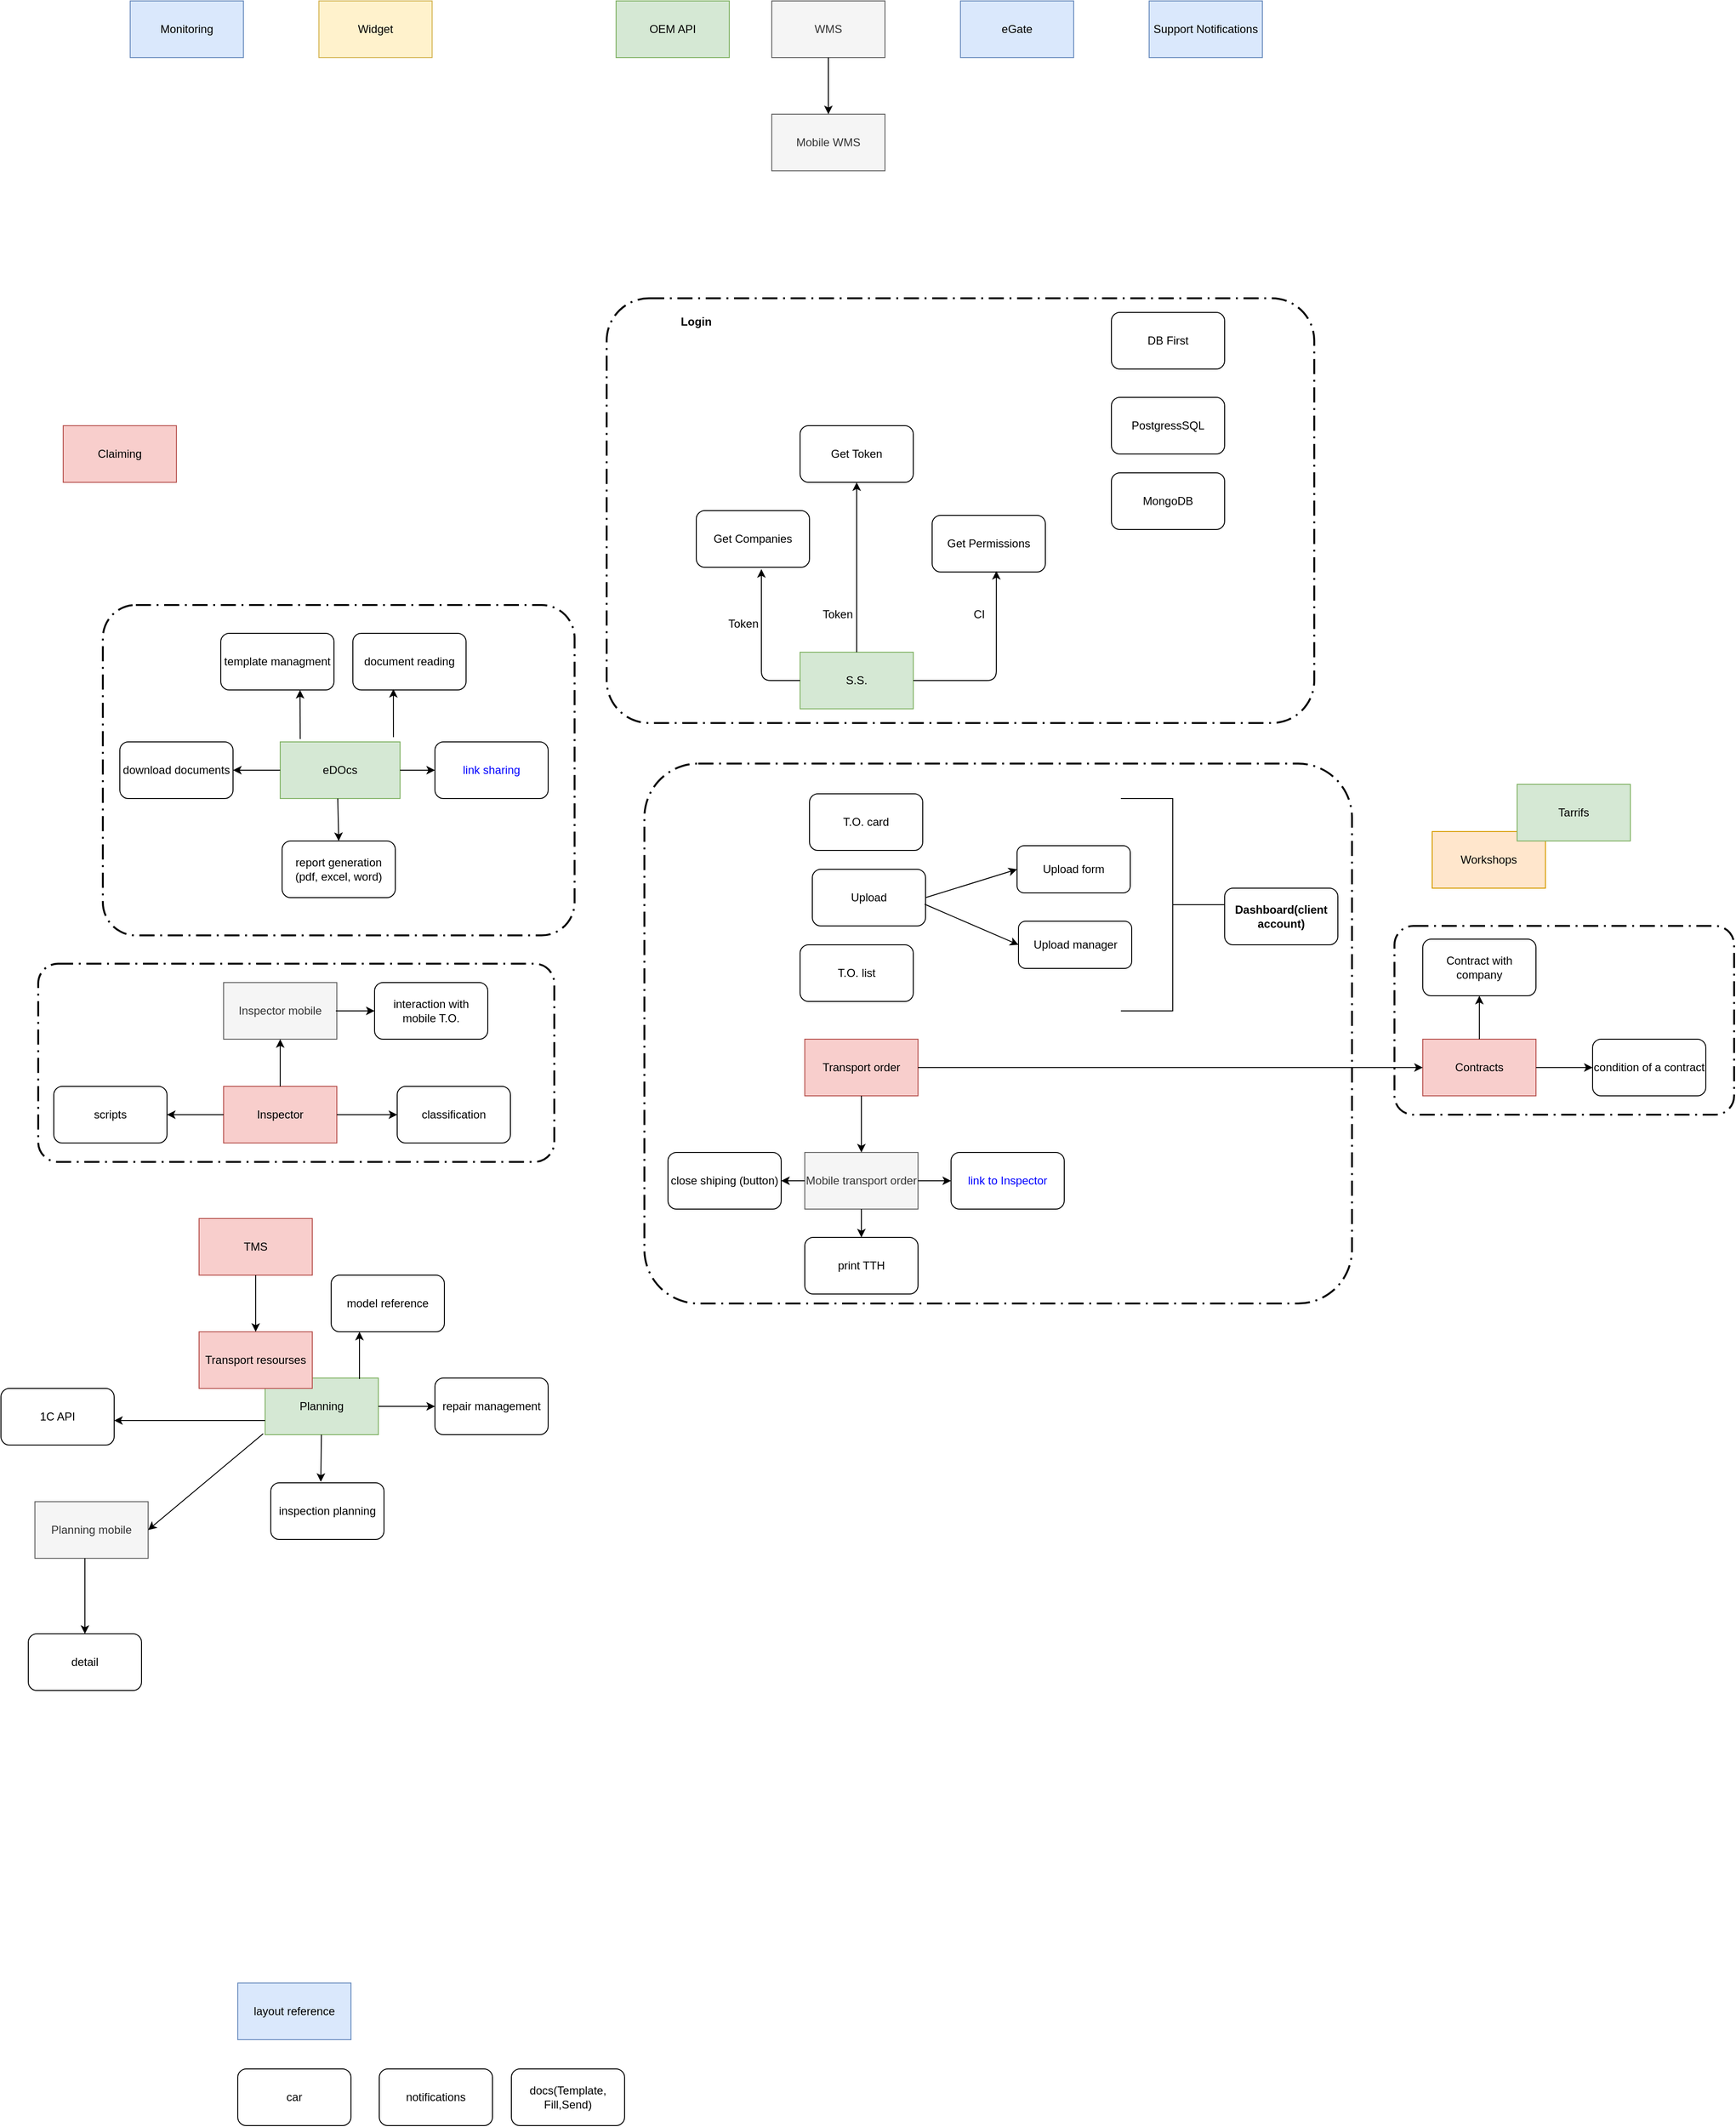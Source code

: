<mxfile version="12.1.9" type="github" pages="1">
  <diagram id="PTuiXg3LKWEgGaHr2Whp" name="Page-1">
    <mxGraphModel dx="2249" dy="1963" grid="1" gridSize="10" guides="1" tooltips="1" connect="1" arrows="1" fold="1" page="1" pageScale="1" pageWidth="827" pageHeight="1169" math="0" shadow="0">
      <root>
        <mxCell id="0"/>
        <mxCell id="1" parent="0"/>
        <mxCell id="SR8UItn_E_fKGA6fSKFd-1" value="Transport order" style="rounded=0;whiteSpace=wrap;html=1;fillColor=#f8cecc;strokeColor=#b85450;" parent="1" vertex="1">
          <mxGeometry x="335" y="660" width="120" height="60" as="geometry"/>
        </mxCell>
        <mxCell id="SR8UItn_E_fKGA6fSKFd-2" value="Mobile transport order" style="rounded=0;whiteSpace=wrap;html=1;fillColor=#f5f5f5;strokeColor=#666666;fontColor=#333333;" parent="1" vertex="1">
          <mxGeometry x="335" y="780" width="120" height="60" as="geometry"/>
        </mxCell>
        <mxCell id="SR8UItn_E_fKGA6fSKFd-3" value="" style="endArrow=classic;html=1;entryX=0.5;entryY=0;entryDx=0;entryDy=0;" parent="1" source="SR8UItn_E_fKGA6fSKFd-1" target="SR8UItn_E_fKGA6fSKFd-2" edge="1">
          <mxGeometry width="50" height="50" relative="1" as="geometry">
            <mxPoint x="285" y="780" as="sourcePoint"/>
            <mxPoint x="335" y="730" as="targetPoint"/>
          </mxGeometry>
        </mxCell>
        <mxCell id="SR8UItn_E_fKGA6fSKFd-4" value="WMS" style="rounded=0;whiteSpace=wrap;html=1;fillColor=#f5f5f5;strokeColor=#666666;fontColor=#333333;" parent="1" vertex="1">
          <mxGeometry x="300" y="-440" width="120" height="60" as="geometry"/>
        </mxCell>
        <mxCell id="SR8UItn_E_fKGA6fSKFd-5" value="Mobile WMS" style="rounded=0;whiteSpace=wrap;html=1;fillColor=#f5f5f5;strokeColor=#666666;fontColor=#333333;" parent="1" vertex="1">
          <mxGeometry x="300" y="-320" width="120" height="60" as="geometry"/>
        </mxCell>
        <mxCell id="SR8UItn_E_fKGA6fSKFd-6" value="Contracts" style="rounded=0;whiteSpace=wrap;html=1;fillColor=#f8cecc;strokeColor=#b85450;" parent="1" vertex="1">
          <mxGeometry x="990" y="660" width="120" height="60" as="geometry"/>
        </mxCell>
        <mxCell id="SR8UItn_E_fKGA6fSKFd-7" value="" style="endArrow=classic;html=1;exitX=1;exitY=0.5;exitDx=0;exitDy=0;entryX=0;entryY=0.5;entryDx=0;entryDy=0;" parent="1" source="SR8UItn_E_fKGA6fSKFd-1" target="SR8UItn_E_fKGA6fSKFd-6" edge="1">
          <mxGeometry width="50" height="50" relative="1" as="geometry">
            <mxPoint x="455" y="730" as="sourcePoint"/>
            <mxPoint x="505" y="680" as="targetPoint"/>
          </mxGeometry>
        </mxCell>
        <mxCell id="SR8UItn_E_fKGA6fSKFd-8" value="Workshops" style="rounded=0;whiteSpace=wrap;html=1;fillColor=#ffe6cc;strokeColor=#d79b00;" parent="1" vertex="1">
          <mxGeometry x="1000" y="440" width="120" height="60" as="geometry"/>
        </mxCell>
        <mxCell id="SR8UItn_E_fKGA6fSKFd-9" value="Tarrifs" style="rounded=0;whiteSpace=wrap;html=1;fillColor=#d5e8d4;strokeColor=#82b366;" parent="1" vertex="1">
          <mxGeometry x="1090" y="390" width="120" height="60" as="geometry"/>
        </mxCell>
        <mxCell id="SR8UItn_E_fKGA6fSKFd-10" value="eGate" style="rounded=0;whiteSpace=wrap;html=1;fillColor=#dae8fc;strokeColor=#6c8ebf;" parent="1" vertex="1">
          <mxGeometry x="500" y="-440" width="120" height="60" as="geometry"/>
        </mxCell>
        <mxCell id="SR8UItn_E_fKGA6fSKFd-11" value="Monitoring" style="rounded=0;whiteSpace=wrap;html=1;fillColor=#dae8fc;strokeColor=#6c8ebf;" parent="1" vertex="1">
          <mxGeometry x="-380" y="-440" width="120" height="60" as="geometry"/>
        </mxCell>
        <mxCell id="SR8UItn_E_fKGA6fSKFd-12" value="Planning" style="rounded=0;whiteSpace=wrap;html=1;fillColor=#d5e8d4;strokeColor=#82b366;" parent="1" vertex="1">
          <mxGeometry x="-237" y="1019" width="120" height="60" as="geometry"/>
        </mxCell>
        <mxCell id="SR8UItn_E_fKGA6fSKFd-13" value="Transport resourses" style="rounded=0;whiteSpace=wrap;html=1;fillColor=#f8cecc;strokeColor=#b85450;" parent="1" vertex="1">
          <mxGeometry x="-307" y="970" width="120" height="60" as="geometry"/>
        </mxCell>
        <mxCell id="SR8UItn_E_fKGA6fSKFd-14" value="eDOcs" style="rounded=0;whiteSpace=wrap;html=1;fillColor=#d5e8d4;strokeColor=#82b366;" parent="1" vertex="1">
          <mxGeometry x="-221" y="345" width="127" height="60" as="geometry"/>
        </mxCell>
        <mxCell id="SR8UItn_E_fKGA6fSKFd-15" value="Claiming" style="rounded=0;whiteSpace=wrap;html=1;fillColor=#f8cecc;strokeColor=#b85450;" parent="1" vertex="1">
          <mxGeometry x="-451" y="10" width="120" height="60" as="geometry"/>
        </mxCell>
        <mxCell id="SR8UItn_E_fKGA6fSKFd-16" value="Inspector" style="rounded=0;whiteSpace=wrap;html=1;fillColor=#f8cecc;strokeColor=#b85450;" parent="1" vertex="1">
          <mxGeometry x="-281" y="710" width="120" height="60" as="geometry"/>
        </mxCell>
        <mxCell id="SR8UItn_E_fKGA6fSKFd-17" value="Inspector mobile" style="rounded=0;whiteSpace=wrap;html=1;fillColor=#f5f5f5;strokeColor=#666666;fontColor=#333333;" parent="1" vertex="1">
          <mxGeometry x="-281" y="600" width="120" height="60" as="geometry"/>
        </mxCell>
        <mxCell id="SR8UItn_E_fKGA6fSKFd-18" value="" style="endArrow=classic;html=1;entryX=0.5;entryY=1;entryDx=0;entryDy=0;" parent="1" target="SR8UItn_E_fKGA6fSKFd-17" edge="1">
          <mxGeometry width="50" height="50" relative="1" as="geometry">
            <mxPoint x="-221" y="710" as="sourcePoint"/>
            <mxPoint x="-191" y="680" as="targetPoint"/>
          </mxGeometry>
        </mxCell>
        <mxCell id="SR8UItn_E_fKGA6fSKFd-19" value="S.S." style="rounded=0;whiteSpace=wrap;html=1;fillColor=#d5e8d4;strokeColor=#82b366;" parent="1" vertex="1">
          <mxGeometry x="330" y="250" width="120" height="60" as="geometry"/>
        </mxCell>
        <mxCell id="SR8UItn_E_fKGA6fSKFd-20" value="OEM API" style="rounded=0;whiteSpace=wrap;html=1;fillColor=#d5e8d4;strokeColor=#82b366;" parent="1" vertex="1">
          <mxGeometry x="135" y="-440" width="120" height="60" as="geometry"/>
        </mxCell>
        <mxCell id="SR8UItn_E_fKGA6fSKFd-21" value="Widget" style="rounded=0;whiteSpace=wrap;html=1;fillColor=#fff2cc;strokeColor=#d6b656;" parent="1" vertex="1">
          <mxGeometry x="-180" y="-440" width="120" height="60" as="geometry"/>
        </mxCell>
        <mxCell id="SR8UItn_E_fKGA6fSKFd-22" value="TMS" style="rounded=0;whiteSpace=wrap;html=1;fillColor=#f8cecc;strokeColor=#b85450;" parent="1" vertex="1">
          <mxGeometry x="-307" y="850" width="120" height="60" as="geometry"/>
        </mxCell>
        <mxCell id="SR8UItn_E_fKGA6fSKFd-24" value="" style="endArrow=classic;html=1;exitX=0.5;exitY=1;exitDx=0;exitDy=0;" parent="1" source="SR8UItn_E_fKGA6fSKFd-4" target="SR8UItn_E_fKGA6fSKFd-5" edge="1">
          <mxGeometry width="50" height="50" relative="1" as="geometry">
            <mxPoint x="290" y="-320" as="sourcePoint"/>
            <mxPoint x="340" y="-370" as="targetPoint"/>
          </mxGeometry>
        </mxCell>
        <mxCell id="SR8UItn_E_fKGA6fSKFd-25" value="Get Companies" style="rounded=1;whiteSpace=wrap;html=1;" parent="1" vertex="1">
          <mxGeometry x="220" y="100" width="120" height="60" as="geometry"/>
        </mxCell>
        <mxCell id="SR8UItn_E_fKGA6fSKFd-26" value="Get Permissions" style="rounded=1;whiteSpace=wrap;html=1;" parent="1" vertex="1">
          <mxGeometry x="470" y="105" width="120" height="60" as="geometry"/>
        </mxCell>
        <mxCell id="SR8UItn_E_fKGA6fSKFd-27" value="" style="endArrow=classic;html=1;exitX=0;exitY=0.5;exitDx=0;exitDy=0;entryX=0.575;entryY=1.033;entryDx=0;entryDy=0;entryPerimeter=0;" parent="1" source="SR8UItn_E_fKGA6fSKFd-19" target="SR8UItn_E_fKGA6fSKFd-25" edge="1">
          <mxGeometry width="50" height="50" relative="1" as="geometry">
            <mxPoint x="250" y="320" as="sourcePoint"/>
            <mxPoint x="290" y="210" as="targetPoint"/>
            <Array as="points">
              <mxPoint x="289" y="280"/>
            </Array>
          </mxGeometry>
        </mxCell>
        <mxCell id="SR8UItn_E_fKGA6fSKFd-28" value="" style="endArrow=classic;html=1;entryX=0.567;entryY=0.983;entryDx=0;entryDy=0;entryPerimeter=0;exitX=1;exitY=0.5;exitDx=0;exitDy=0;" parent="1" source="SR8UItn_E_fKGA6fSKFd-19" target="SR8UItn_E_fKGA6fSKFd-26" edge="1">
          <mxGeometry width="50" height="50" relative="1" as="geometry">
            <mxPoint x="460" y="300" as="sourcePoint"/>
            <mxPoint x="510" y="250" as="targetPoint"/>
            <Array as="points">
              <mxPoint x="538" y="280"/>
            </Array>
          </mxGeometry>
        </mxCell>
        <mxCell id="SR8UItn_E_fKGA6fSKFd-29" value="Get Token" style="rounded=1;whiteSpace=wrap;html=1;" parent="1" vertex="1">
          <mxGeometry x="330" y="10" width="120" height="60" as="geometry"/>
        </mxCell>
        <mxCell id="SR8UItn_E_fKGA6fSKFd-30" value="" style="endArrow=classic;html=1;entryX=0.5;entryY=1;entryDx=0;entryDy=0;" parent="1" source="SR8UItn_E_fKGA6fSKFd-19" target="SR8UItn_E_fKGA6fSKFd-29" edge="1">
          <mxGeometry width="50" height="50" relative="1" as="geometry">
            <mxPoint x="360" y="240" as="sourcePoint"/>
            <mxPoint x="400" y="120" as="targetPoint"/>
          </mxGeometry>
        </mxCell>
        <mxCell id="SR8UItn_E_fKGA6fSKFd-32" value="Token" style="text;html=1;strokeColor=none;fillColor=none;align=center;verticalAlign=middle;whiteSpace=wrap;rounded=0;" parent="1" vertex="1">
          <mxGeometry x="250" y="210" width="40" height="20" as="geometry"/>
        </mxCell>
        <mxCell id="SR8UItn_E_fKGA6fSKFd-33" value="Token" style="text;html=1;strokeColor=none;fillColor=none;align=center;verticalAlign=middle;whiteSpace=wrap;rounded=0;" parent="1" vertex="1">
          <mxGeometry x="350" y="200" width="40" height="20" as="geometry"/>
        </mxCell>
        <mxCell id="SR8UItn_E_fKGA6fSKFd-34" value="CI" style="text;html=1;strokeColor=none;fillColor=none;align=center;verticalAlign=middle;whiteSpace=wrap;rounded=0;" parent="1" vertex="1">
          <mxGeometry x="500" y="200" width="40" height="20" as="geometry"/>
        </mxCell>
        <mxCell id="SR8UItn_E_fKGA6fSKFd-36" value="" style="rounded=1;arcSize=10;dashed=1;strokeColor=#000000;fillColor=none;gradientColor=none;dashPattern=8 3 1 3;strokeWidth=2;" parent="1" vertex="1">
          <mxGeometry x="125" y="-125" width="750" height="450" as="geometry"/>
        </mxCell>
        <mxCell id="SR8UItn_E_fKGA6fSKFd-37" value="&lt;font style=&quot;font-size: 12px&quot;&gt;&lt;b&gt;Login&lt;/b&gt;&lt;/font&gt;" style="text;html=1;strokeColor=none;fillColor=none;align=center;verticalAlign=middle;whiteSpace=wrap;rounded=0;" parent="1" vertex="1">
          <mxGeometry x="170" y="-110" width="100" height="20" as="geometry"/>
        </mxCell>
        <mxCell id="SR8UItn_E_fKGA6fSKFd-38" value="DB First" style="rounded=1;whiteSpace=wrap;html=1;" parent="1" vertex="1">
          <mxGeometry x="660" y="-110" width="120" height="60" as="geometry"/>
        </mxCell>
        <mxCell id="SR8UItn_E_fKGA6fSKFd-39" value="PostgressSQL" style="rounded=1;whiteSpace=wrap;html=1;" parent="1" vertex="1">
          <mxGeometry x="660" y="-20" width="120" height="60" as="geometry"/>
        </mxCell>
        <mxCell id="SR8UItn_E_fKGA6fSKFd-40" value="MongoDB" style="rounded=1;whiteSpace=wrap;html=1;" parent="1" vertex="1">
          <mxGeometry x="660" y="60" width="120" height="60" as="geometry"/>
        </mxCell>
        <mxCell id="SR8UItn_E_fKGA6fSKFd-41" value="" style="rounded=1;arcSize=10;dashed=1;strokeColor=#000000;fillColor=none;gradientColor=none;dashPattern=8 3 1 3;strokeWidth=2;" parent="1" vertex="1">
          <mxGeometry x="165" y="368" width="750" height="572" as="geometry"/>
        </mxCell>
        <mxCell id="7x3MDn5NO5UKp1_px_gG-1" value="T.O. list" style="rounded=1;whiteSpace=wrap;html=1;" vertex="1" parent="1">
          <mxGeometry x="330" y="560" width="120" height="60" as="geometry"/>
        </mxCell>
        <mxCell id="7x3MDn5NO5UKp1_px_gG-2" value="T.O. card" style="rounded=1;whiteSpace=wrap;html=1;" vertex="1" parent="1">
          <mxGeometry x="340" y="400" width="120" height="60" as="geometry"/>
        </mxCell>
        <mxCell id="7x3MDn5NO5UKp1_px_gG-3" value="Upload" style="rounded=1;whiteSpace=wrap;html=1;" vertex="1" parent="1">
          <mxGeometry x="343" y="480" width="120" height="60" as="geometry"/>
        </mxCell>
        <mxCell id="7x3MDn5NO5UKp1_px_gG-5" value="Upload form" style="rounded=1;whiteSpace=wrap;html=1;" vertex="1" parent="1">
          <mxGeometry x="560" y="455" width="120" height="50" as="geometry"/>
        </mxCell>
        <mxCell id="7x3MDn5NO5UKp1_px_gG-6" value="" style="endArrow=classic;html=1;exitX=0.992;exitY=0.617;exitDx=0;exitDy=0;entryX=0;entryY=0.5;entryDx=0;entryDy=0;exitPerimeter=0;" edge="1" parent="1" source="7x3MDn5NO5UKp1_px_gG-3" target="7x3MDn5NO5UKp1_px_gG-7">
          <mxGeometry width="50" height="50" relative="1" as="geometry">
            <mxPoint x="580" y="630" as="sourcePoint"/>
            <mxPoint x="530" y="600" as="targetPoint"/>
          </mxGeometry>
        </mxCell>
        <mxCell id="7x3MDn5NO5UKp1_px_gG-7" value="Upload manager" style="rounded=1;whiteSpace=wrap;html=1;" vertex="1" parent="1">
          <mxGeometry x="561.5" y="535" width="120" height="50" as="geometry"/>
        </mxCell>
        <mxCell id="7x3MDn5NO5UKp1_px_gG-9" value="&lt;b&gt;Dashboard(client account)&lt;/b&gt;" style="rounded=1;whiteSpace=wrap;html=1;" vertex="1" parent="1">
          <mxGeometry x="780" y="500" width="120" height="60" as="geometry"/>
        </mxCell>
        <mxCell id="7x3MDn5NO5UKp1_px_gG-10" value="" style="html=1;shape=mxgraph.flowchart.annotation_2;align=left;labelPosition=right;rotation=-180;" vertex="1" parent="1">
          <mxGeometry x="670" y="405" width="110" height="225" as="geometry"/>
        </mxCell>
        <mxCell id="7x3MDn5NO5UKp1_px_gG-12" value="" style="endArrow=classic;html=1;exitX=1;exitY=0.5;exitDx=0;exitDy=0;entryX=0;entryY=0.5;entryDx=0;entryDy=0;" edge="1" parent="1" source="SR8UItn_E_fKGA6fSKFd-2" target="7x3MDn5NO5UKp1_px_gG-13">
          <mxGeometry width="50" height="50" relative="1" as="geometry">
            <mxPoint x="510" y="840" as="sourcePoint"/>
            <mxPoint x="530" y="810" as="targetPoint"/>
          </mxGeometry>
        </mxCell>
        <mxCell id="7x3MDn5NO5UKp1_px_gG-13" value="&lt;font color=&quot;#0000ff&quot;&gt;link to Inspector&lt;/font&gt;" style="rounded=1;whiteSpace=wrap;html=1;" vertex="1" parent="1">
          <mxGeometry x="490" y="780" width="120" height="60" as="geometry"/>
        </mxCell>
        <mxCell id="7x3MDn5NO5UKp1_px_gG-14" value="print TTH" style="rounded=1;whiteSpace=wrap;html=1;" vertex="1" parent="1">
          <mxGeometry x="335" y="870" width="120" height="60" as="geometry"/>
        </mxCell>
        <mxCell id="7x3MDn5NO5UKp1_px_gG-15" value="close shiping (button)" style="rounded=1;whiteSpace=wrap;html=1;" vertex="1" parent="1">
          <mxGeometry x="190" y="780" width="120" height="60" as="geometry"/>
        </mxCell>
        <mxCell id="7x3MDn5NO5UKp1_px_gG-16" value="" style="endArrow=classic;html=1;exitX=0.5;exitY=1;exitDx=0;exitDy=0;" edge="1" parent="1" source="SR8UItn_E_fKGA6fSKFd-2" target="7x3MDn5NO5UKp1_px_gG-14">
          <mxGeometry width="50" height="50" relative="1" as="geometry">
            <mxPoint x="350" y="890" as="sourcePoint"/>
            <mxPoint x="400" y="840" as="targetPoint"/>
          </mxGeometry>
        </mxCell>
        <mxCell id="7x3MDn5NO5UKp1_px_gG-17" value="" style="endArrow=classic;html=1;exitX=0;exitY=0.5;exitDx=0;exitDy=0;" edge="1" parent="1" source="SR8UItn_E_fKGA6fSKFd-2" target="7x3MDn5NO5UKp1_px_gG-15">
          <mxGeometry width="50" height="50" relative="1" as="geometry">
            <mxPoint x="240" y="930" as="sourcePoint"/>
            <mxPoint x="290" y="880" as="targetPoint"/>
          </mxGeometry>
        </mxCell>
        <mxCell id="7x3MDn5NO5UKp1_px_gG-18" value="report generation (pdf, excel, word)" style="rounded=1;whiteSpace=wrap;html=1;" vertex="1" parent="1">
          <mxGeometry x="-219" y="450" width="120" height="60" as="geometry"/>
        </mxCell>
        <mxCell id="7x3MDn5NO5UKp1_px_gG-19" value="" style="endArrow=classic;html=1;entryX=0.5;entryY=0;entryDx=0;entryDy=0;" edge="1" parent="1" target="7x3MDn5NO5UKp1_px_gG-18">
          <mxGeometry width="50" height="50" relative="1" as="geometry">
            <mxPoint x="-160" y="405" as="sourcePoint"/>
            <mxPoint x="-121" y="415" as="targetPoint"/>
          </mxGeometry>
        </mxCell>
        <mxCell id="7x3MDn5NO5UKp1_px_gG-20" value="download documents" style="rounded=1;whiteSpace=wrap;html=1;" vertex="1" parent="1">
          <mxGeometry x="-391" y="345" width="120" height="60" as="geometry"/>
        </mxCell>
        <mxCell id="7x3MDn5NO5UKp1_px_gG-21" value="" style="endArrow=classic;html=1;entryX=1;entryY=0.5;entryDx=0;entryDy=0;exitX=0;exitY=0.5;exitDx=0;exitDy=0;" edge="1" parent="1" source="SR8UItn_E_fKGA6fSKFd-14" target="7x3MDn5NO5UKp1_px_gG-20">
          <mxGeometry width="50" height="50" relative="1" as="geometry">
            <mxPoint x="-261" y="415" as="sourcePoint"/>
            <mxPoint x="-211" y="365" as="targetPoint"/>
          </mxGeometry>
        </mxCell>
        <mxCell id="7x3MDn5NO5UKp1_px_gG-22" value="&lt;font color=&quot;#0000ff&quot;&gt;link sharing&lt;/font&gt;" style="rounded=1;whiteSpace=wrap;html=1;" vertex="1" parent="1">
          <mxGeometry x="-57" y="345" width="120" height="60" as="geometry"/>
        </mxCell>
        <mxCell id="7x3MDn5NO5UKp1_px_gG-23" value="" style="endArrow=classic;html=1;exitX=1;exitY=0.5;exitDx=0;exitDy=0;entryX=0;entryY=0.5;entryDx=0;entryDy=0;" edge="1" parent="1" source="SR8UItn_E_fKGA6fSKFd-14" target="7x3MDn5NO5UKp1_px_gG-22">
          <mxGeometry width="50" height="50" relative="1" as="geometry">
            <mxPoint x="-77" y="348" as="sourcePoint"/>
            <mxPoint x="-27" y="298" as="targetPoint"/>
          </mxGeometry>
        </mxCell>
        <mxCell id="7x3MDn5NO5UKp1_px_gG-24" value="interaction with mobile T.O." style="rounded=1;whiteSpace=wrap;html=1;" vertex="1" parent="1">
          <mxGeometry x="-121" y="600" width="120" height="60" as="geometry"/>
        </mxCell>
        <mxCell id="7x3MDn5NO5UKp1_px_gG-25" value="" style="endArrow=classic;html=1;entryX=0;entryY=0.5;entryDx=0;entryDy=0;" edge="1" parent="1" target="7x3MDn5NO5UKp1_px_gG-24">
          <mxGeometry width="50" height="50" relative="1" as="geometry">
            <mxPoint x="-162" y="630" as="sourcePoint"/>
            <mxPoint x="-71" y="510" as="targetPoint"/>
          </mxGeometry>
        </mxCell>
        <mxCell id="7x3MDn5NO5UKp1_px_gG-26" value="" style="rounded=1;arcSize=10;dashed=1;strokeColor=#000000;fillColor=none;gradientColor=none;dashPattern=8 3 1 3;strokeWidth=2;" vertex="1" parent="1">
          <mxGeometry x="-477.5" y="580" width="547" height="210" as="geometry"/>
        </mxCell>
        <mxCell id="7x3MDn5NO5UKp1_px_gG-27" value="template managment" style="rounded=1;whiteSpace=wrap;html=1;" vertex="1" parent="1">
          <mxGeometry x="-284" y="230" width="120" height="60" as="geometry"/>
        </mxCell>
        <mxCell id="7x3MDn5NO5UKp1_px_gG-28" value="document reading" style="rounded=1;whiteSpace=wrap;html=1;" vertex="1" parent="1">
          <mxGeometry x="-144" y="230" width="120" height="60" as="geometry"/>
        </mxCell>
        <mxCell id="7x3MDn5NO5UKp1_px_gG-29" value="" style="endArrow=classic;html=1;exitX=0.167;exitY=-0.05;exitDx=0;exitDy=0;exitPerimeter=0;" edge="1" parent="1" source="SR8UItn_E_fKGA6fSKFd-14">
          <mxGeometry width="50" height="50" relative="1" as="geometry">
            <mxPoint x="-200" y="340" as="sourcePoint"/>
            <mxPoint x="-200" y="290" as="targetPoint"/>
          </mxGeometry>
        </mxCell>
        <mxCell id="7x3MDn5NO5UKp1_px_gG-30" value="" style="endArrow=classic;html=1;entryX=0.358;entryY=0.983;entryDx=0;entryDy=0;entryPerimeter=0;" edge="1" parent="1" target="7x3MDn5NO5UKp1_px_gG-28">
          <mxGeometry width="50" height="50" relative="1" as="geometry">
            <mxPoint x="-101" y="340" as="sourcePoint"/>
            <mxPoint x="-64" y="300" as="targetPoint"/>
          </mxGeometry>
        </mxCell>
        <mxCell id="7x3MDn5NO5UKp1_px_gG-31" value="" style="rounded=1;arcSize=10;dashed=1;strokeColor=#000000;fillColor=none;gradientColor=none;dashPattern=8 3 1 3;strokeWidth=2;" vertex="1" parent="1">
          <mxGeometry x="-409" y="200" width="500" height="350" as="geometry"/>
        </mxCell>
        <mxCell id="7x3MDn5NO5UKp1_px_gG-33" value="" style="endArrow=classic;html=1;exitX=0.5;exitY=1;exitDx=0;exitDy=0;" edge="1" parent="1" source="SR8UItn_E_fKGA6fSKFd-22" target="SR8UItn_E_fKGA6fSKFd-13">
          <mxGeometry width="50" height="50" relative="1" as="geometry">
            <mxPoint x="-117" y="1010" as="sourcePoint"/>
            <mxPoint x="-67" y="960" as="targetPoint"/>
          </mxGeometry>
        </mxCell>
        <mxCell id="7x3MDn5NO5UKp1_px_gG-34" value="Contract with company" style="rounded=1;whiteSpace=wrap;html=1;" vertex="1" parent="1">
          <mxGeometry x="990" y="554" width="120" height="60" as="geometry"/>
        </mxCell>
        <mxCell id="7x3MDn5NO5UKp1_px_gG-35" value="condition of a contract" style="rounded=1;whiteSpace=wrap;html=1;" vertex="1" parent="1">
          <mxGeometry x="1170" y="660" width="120" height="60" as="geometry"/>
        </mxCell>
        <mxCell id="7x3MDn5NO5UKp1_px_gG-36" value="" style="endArrow=classic;html=1;exitX=1;exitY=0.5;exitDx=0;exitDy=0;entryX=0;entryY=0.5;entryDx=0;entryDy=0;" edge="1" parent="1" source="SR8UItn_E_fKGA6fSKFd-6" target="7x3MDn5NO5UKp1_px_gG-35">
          <mxGeometry width="50" height="50" relative="1" as="geometry">
            <mxPoint x="1040" y="840" as="sourcePoint"/>
            <mxPoint x="1160" y="690" as="targetPoint"/>
          </mxGeometry>
        </mxCell>
        <mxCell id="7x3MDn5NO5UKp1_px_gG-37" value="" style="endArrow=classic;html=1;entryX=0.5;entryY=1;entryDx=0;entryDy=0;exitX=0.5;exitY=0;exitDx=0;exitDy=0;" edge="1" parent="1" source="SR8UItn_E_fKGA6fSKFd-6" target="7x3MDn5NO5UKp1_px_gG-34">
          <mxGeometry width="50" height="50" relative="1" as="geometry">
            <mxPoint x="1030" y="670" as="sourcePoint"/>
            <mxPoint x="1080" y="620" as="targetPoint"/>
          </mxGeometry>
        </mxCell>
        <mxCell id="7x3MDn5NO5UKp1_px_gG-38" value="" style="rounded=1;arcSize=10;dashed=1;strokeColor=#000000;fillColor=none;gradientColor=none;dashPattern=8 3 1 3;strokeWidth=2;" vertex="1" parent="1">
          <mxGeometry x="960" y="540" width="360" height="200" as="geometry"/>
        </mxCell>
        <mxCell id="7x3MDn5NO5UKp1_px_gG-39" value="Support Notifications" style="rounded=0;whiteSpace=wrap;html=1;fillColor=#dae8fc;strokeColor=#6c8ebf;" vertex="1" parent="1">
          <mxGeometry x="700" y="-440" width="120" height="60" as="geometry"/>
        </mxCell>
        <mxCell id="7x3MDn5NO5UKp1_px_gG-40" value="inspection planning" style="rounded=1;whiteSpace=wrap;html=1;" vertex="1" parent="1">
          <mxGeometry x="-231" y="1130" width="120" height="60" as="geometry"/>
        </mxCell>
        <mxCell id="7x3MDn5NO5UKp1_px_gG-41" value="" style="endArrow=classic;html=1;entryX=0.442;entryY=-0.017;entryDx=0;entryDy=0;entryPerimeter=0;" edge="1" parent="1" source="SR8UItn_E_fKGA6fSKFd-12" target="7x3MDn5NO5UKp1_px_gG-40">
          <mxGeometry width="50" height="50" relative="1" as="geometry">
            <mxPoint x="-197" y="1170" as="sourcePoint"/>
            <mxPoint x="-147" y="1120" as="targetPoint"/>
          </mxGeometry>
        </mxCell>
        <mxCell id="7x3MDn5NO5UKp1_px_gG-42" value="" style="endArrow=classic;html=1;exitX=0;exitY=0.75;exitDx=0;exitDy=0;" edge="1" parent="1" source="SR8UItn_E_fKGA6fSKFd-12">
          <mxGeometry width="50" height="50" relative="1" as="geometry">
            <mxPoint x="-357" y="1130" as="sourcePoint"/>
            <mxPoint x="-397" y="1064" as="targetPoint"/>
          </mxGeometry>
        </mxCell>
        <mxCell id="7x3MDn5NO5UKp1_px_gG-43" value="1C API" style="rounded=1;whiteSpace=wrap;html=1;" vertex="1" parent="1">
          <mxGeometry x="-517" y="1030" width="120" height="60" as="geometry"/>
        </mxCell>
        <mxCell id="7x3MDn5NO5UKp1_px_gG-44" value="Planning mobile" style="rounded=0;whiteSpace=wrap;html=1;fillColor=#f5f5f5;strokeColor=#666666;fontColor=#333333;" vertex="1" parent="1">
          <mxGeometry x="-481" y="1150" width="120" height="60" as="geometry"/>
        </mxCell>
        <mxCell id="7x3MDn5NO5UKp1_px_gG-45" value="repair management" style="rounded=1;whiteSpace=wrap;html=1;" vertex="1" parent="1">
          <mxGeometry x="-57" y="1019" width="120" height="60" as="geometry"/>
        </mxCell>
        <mxCell id="7x3MDn5NO5UKp1_px_gG-46" value="" style="endArrow=classic;html=1;exitX=1;exitY=0.5;exitDx=0;exitDy=0;entryX=0;entryY=0.5;entryDx=0;entryDy=0;" edge="1" parent="1" source="SR8UItn_E_fKGA6fSKFd-12" target="7x3MDn5NO5UKp1_px_gG-45">
          <mxGeometry width="50" height="50" relative="1" as="geometry">
            <mxPoint x="-97" y="1030" as="sourcePoint"/>
            <mxPoint x="-47" y="980" as="targetPoint"/>
          </mxGeometry>
        </mxCell>
        <mxCell id="7x3MDn5NO5UKp1_px_gG-47" value="" style="endArrow=classic;html=1;entryX=0.5;entryY=0;entryDx=0;entryDy=0;" edge="1" parent="1" target="7x3MDn5NO5UKp1_px_gG-48">
          <mxGeometry width="50" height="50" relative="1" as="geometry">
            <mxPoint x="-428" y="1210" as="sourcePoint"/>
            <mxPoint x="-437" y="1290" as="targetPoint"/>
          </mxGeometry>
        </mxCell>
        <mxCell id="7x3MDn5NO5UKp1_px_gG-48" value="detail" style="rounded=1;whiteSpace=wrap;html=1;" vertex="1" parent="1">
          <mxGeometry x="-488" y="1290" width="120" height="60" as="geometry"/>
        </mxCell>
        <mxCell id="7x3MDn5NO5UKp1_px_gG-49" value="" style="endArrow=classic;html=1;exitX=-0.017;exitY=0.983;exitDx=0;exitDy=0;exitPerimeter=0;entryX=1;entryY=0.5;entryDx=0;entryDy=0;" edge="1" parent="1" source="SR8UItn_E_fKGA6fSKFd-12" target="7x3MDn5NO5UKp1_px_gG-44">
          <mxGeometry width="50" height="50" relative="1" as="geometry">
            <mxPoint x="-317" y="1250" as="sourcePoint"/>
            <mxPoint x="-267" y="1200" as="targetPoint"/>
          </mxGeometry>
        </mxCell>
        <mxCell id="7x3MDn5NO5UKp1_px_gG-50" value="layout reference" style="rounded=0;whiteSpace=wrap;html=1;fillColor=#dae8fc;strokeColor=#6c8ebf;" vertex="1" parent="1">
          <mxGeometry x="-266" y="1660" width="120" height="60" as="geometry"/>
        </mxCell>
        <mxCell id="7x3MDn5NO5UKp1_px_gG-51" value="car" style="rounded=1;whiteSpace=wrap;html=1;" vertex="1" parent="1">
          <mxGeometry x="-266" y="1751" width="120" height="60" as="geometry"/>
        </mxCell>
        <mxCell id="7x3MDn5NO5UKp1_px_gG-52" value="notifications" style="rounded=1;whiteSpace=wrap;html=1;" vertex="1" parent="1">
          <mxGeometry x="-116" y="1751" width="120" height="60" as="geometry"/>
        </mxCell>
        <mxCell id="7x3MDn5NO5UKp1_px_gG-53" value="docs(Template, Fill,Send)" style="rounded=1;whiteSpace=wrap;html=1;" vertex="1" parent="1">
          <mxGeometry x="24" y="1751" width="120" height="60" as="geometry"/>
        </mxCell>
        <mxCell id="7x3MDn5NO5UKp1_px_gG-54" value="" style="endArrow=classic;html=1;" edge="1" parent="1">
          <mxGeometry width="50" height="50" relative="1" as="geometry">
            <mxPoint x="-137" y="1020" as="sourcePoint"/>
            <mxPoint x="-137" y="970" as="targetPoint"/>
          </mxGeometry>
        </mxCell>
        <mxCell id="7x3MDn5NO5UKp1_px_gG-56" value="model reference" style="rounded=1;whiteSpace=wrap;html=1;" vertex="1" parent="1">
          <mxGeometry x="-167" y="910" width="120" height="60" as="geometry"/>
        </mxCell>
        <mxCell id="7x3MDn5NO5UKp1_px_gG-57" value="scripts" style="rounded=1;whiteSpace=wrap;html=1;" vertex="1" parent="1">
          <mxGeometry x="-461" y="710" width="120" height="60" as="geometry"/>
        </mxCell>
        <mxCell id="7x3MDn5NO5UKp1_px_gG-58" value="classification" style="rounded=1;whiteSpace=wrap;html=1;" vertex="1" parent="1">
          <mxGeometry x="-97" y="710" width="120" height="60" as="geometry"/>
        </mxCell>
        <mxCell id="7x3MDn5NO5UKp1_px_gG-59" value="" style="endArrow=classic;html=1;exitX=1;exitY=0.5;exitDx=0;exitDy=0;entryX=0;entryY=0.5;entryDx=0;entryDy=0;" edge="1" parent="1" source="SR8UItn_E_fKGA6fSKFd-16" target="7x3MDn5NO5UKp1_px_gG-58">
          <mxGeometry width="50" height="50" relative="1" as="geometry">
            <mxPoint x="-127" y="780" as="sourcePoint"/>
            <mxPoint x="-117" y="740" as="targetPoint"/>
          </mxGeometry>
        </mxCell>
        <mxCell id="7x3MDn5NO5UKp1_px_gG-61" value="" style="endArrow=classic;html=1;exitX=0;exitY=0.5;exitDx=0;exitDy=0;entryX=1;entryY=0.5;entryDx=0;entryDy=0;" edge="1" parent="1" source="SR8UItn_E_fKGA6fSKFd-16" target="7x3MDn5NO5UKp1_px_gG-57">
          <mxGeometry width="50" height="50" relative="1" as="geometry">
            <mxPoint x="-337" y="770" as="sourcePoint"/>
            <mxPoint x="-317" y="730" as="targetPoint"/>
          </mxGeometry>
        </mxCell>
        <mxCell id="7x3MDn5NO5UKp1_px_gG-64" value="" style="endArrow=classic;html=1;exitX=1;exitY=0.5;exitDx=0;exitDy=0;entryX=0;entryY=0.5;entryDx=0;entryDy=0;" edge="1" parent="1" source="7x3MDn5NO5UKp1_px_gG-3" target="7x3MDn5NO5UKp1_px_gG-5">
          <mxGeometry width="50" height="50" relative="1" as="geometry">
            <mxPoint x="473" y="610" as="sourcePoint"/>
            <mxPoint x="540" y="510" as="targetPoint"/>
          </mxGeometry>
        </mxCell>
      </root>
    </mxGraphModel>
  </diagram>
</mxfile>
